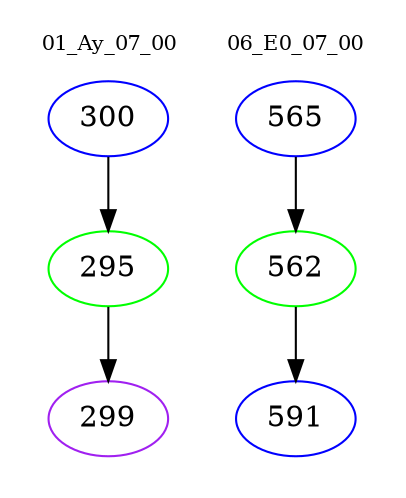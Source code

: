 digraph{
subgraph cluster_0 {
color = white
label = "01_Ay_07_00";
fontsize=10;
T0_300 [label="300", color="blue"]
T0_300 -> T0_295 [color="black"]
T0_295 [label="295", color="green"]
T0_295 -> T0_299 [color="black"]
T0_299 [label="299", color="purple"]
}
subgraph cluster_1 {
color = white
label = "06_E0_07_00";
fontsize=10;
T1_565 [label="565", color="blue"]
T1_565 -> T1_562 [color="black"]
T1_562 [label="562", color="green"]
T1_562 -> T1_591 [color="black"]
T1_591 [label="591", color="blue"]
}
}
